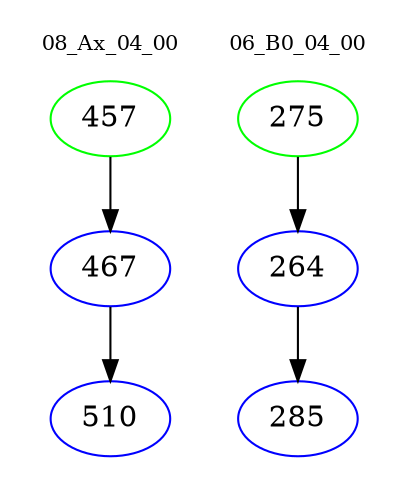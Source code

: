 digraph{
subgraph cluster_0 {
color = white
label = "08_Ax_04_00";
fontsize=10;
T0_457 [label="457", color="green"]
T0_457 -> T0_467 [color="black"]
T0_467 [label="467", color="blue"]
T0_467 -> T0_510 [color="black"]
T0_510 [label="510", color="blue"]
}
subgraph cluster_1 {
color = white
label = "06_B0_04_00";
fontsize=10;
T1_275 [label="275", color="green"]
T1_275 -> T1_264 [color="black"]
T1_264 [label="264", color="blue"]
T1_264 -> T1_285 [color="black"]
T1_285 [label="285", color="blue"]
}
}
